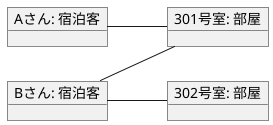 @startuml
left to right direction
object "Aさん: 宿泊客" as k2 {
}
object "Bさん: 宿泊客" as k1 {
}
object "301号室: 部屋" as car1 {
}
object "302号室: 部屋" as car2 {
}
k1 -- car1
k1 -- car2
k2 -- car1
@enduml